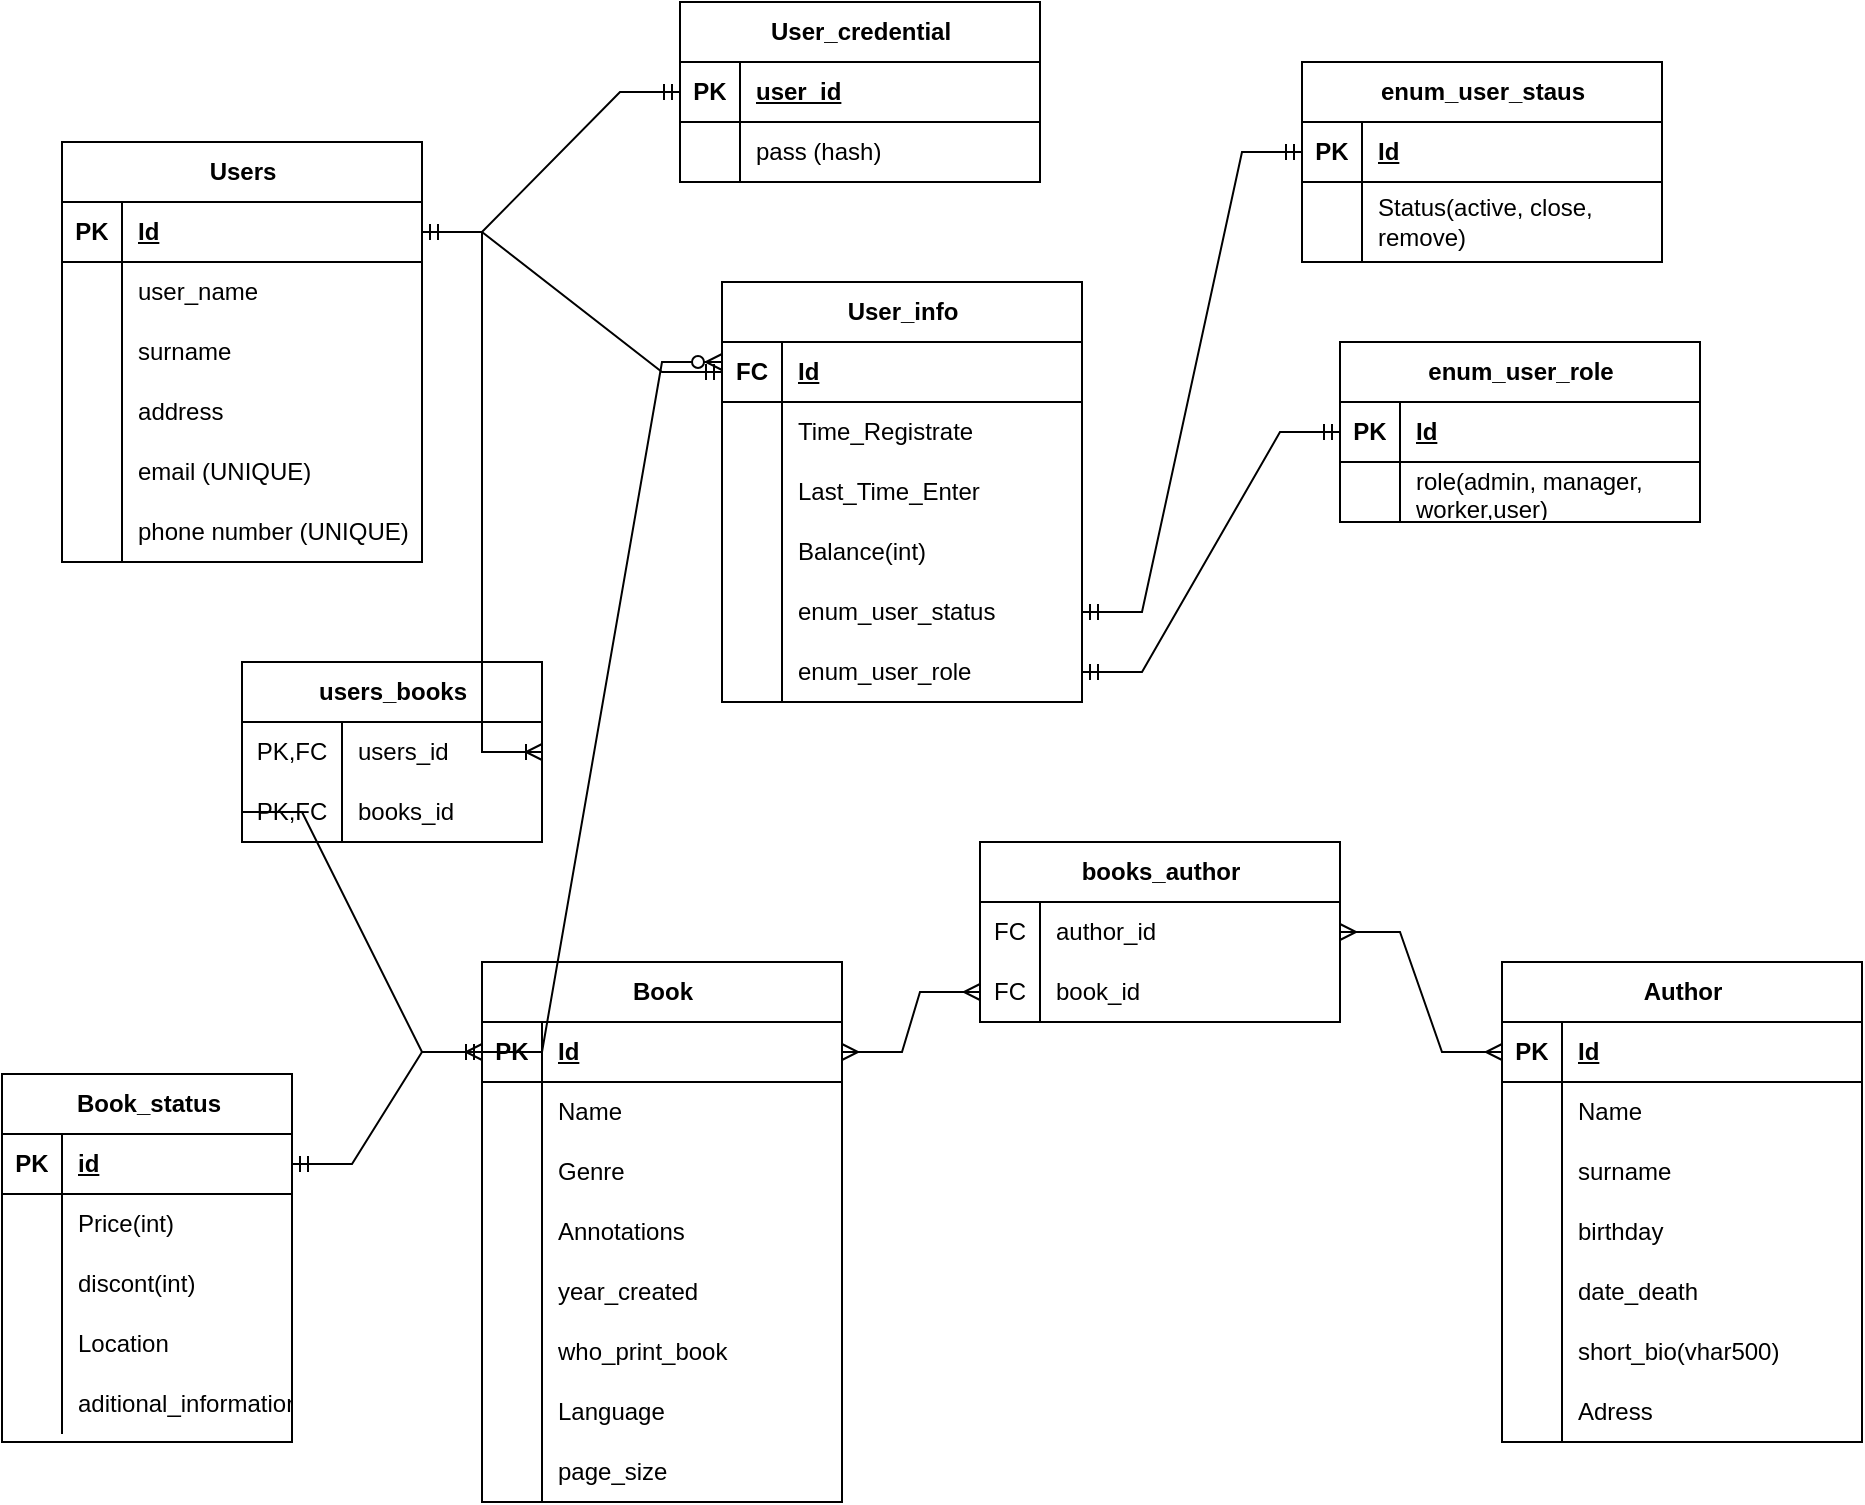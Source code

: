 <mxfile version="25.0.3">
  <diagram name="Library" id="w-gZn07KYCmxUJhoF79A">
    <mxGraphModel dx="1434" dy="784" grid="1" gridSize="10" guides="1" tooltips="1" connect="1" arrows="1" fold="1" page="1" pageScale="1" pageWidth="1169" pageHeight="1654" math="0" shadow="0">
      <root>
        <mxCell id="0" />
        <mxCell id="1" parent="0" />
        <mxCell id="aTLZkkGVT9B9-KHuNFYR-1" value="Users" style="shape=table;startSize=30;container=1;collapsible=1;childLayout=tableLayout;fixedRows=1;rowLines=0;fontStyle=1;align=center;resizeLast=1;html=1;" parent="1" vertex="1">
          <mxGeometry x="140" y="230" width="180" height="210" as="geometry" />
        </mxCell>
        <mxCell id="aTLZkkGVT9B9-KHuNFYR-2" value="" style="shape=tableRow;horizontal=0;startSize=0;swimlaneHead=0;swimlaneBody=0;fillColor=none;collapsible=0;dropTarget=0;points=[[0,0.5],[1,0.5]];portConstraint=eastwest;top=0;left=0;right=0;bottom=1;" parent="aTLZkkGVT9B9-KHuNFYR-1" vertex="1">
          <mxGeometry y="30" width="180" height="30" as="geometry" />
        </mxCell>
        <mxCell id="aTLZkkGVT9B9-KHuNFYR-3" value="PK" style="shape=partialRectangle;connectable=0;fillColor=none;top=0;left=0;bottom=0;right=0;fontStyle=1;overflow=hidden;whiteSpace=wrap;html=1;" parent="aTLZkkGVT9B9-KHuNFYR-2" vertex="1">
          <mxGeometry width="30" height="30" as="geometry">
            <mxRectangle width="30" height="30" as="alternateBounds" />
          </mxGeometry>
        </mxCell>
        <mxCell id="aTLZkkGVT9B9-KHuNFYR-4" value="Id" style="shape=partialRectangle;connectable=0;fillColor=none;top=0;left=0;bottom=0;right=0;align=left;spacingLeft=6;fontStyle=5;overflow=hidden;whiteSpace=wrap;html=1;" parent="aTLZkkGVT9B9-KHuNFYR-2" vertex="1">
          <mxGeometry x="30" width="150" height="30" as="geometry">
            <mxRectangle width="150" height="30" as="alternateBounds" />
          </mxGeometry>
        </mxCell>
        <mxCell id="aTLZkkGVT9B9-KHuNFYR-5" value="" style="shape=tableRow;horizontal=0;startSize=0;swimlaneHead=0;swimlaneBody=0;fillColor=none;collapsible=0;dropTarget=0;points=[[0,0.5],[1,0.5]];portConstraint=eastwest;top=0;left=0;right=0;bottom=0;" parent="aTLZkkGVT9B9-KHuNFYR-1" vertex="1">
          <mxGeometry y="60" width="180" height="30" as="geometry" />
        </mxCell>
        <mxCell id="aTLZkkGVT9B9-KHuNFYR-6" value="" style="shape=partialRectangle;connectable=0;fillColor=none;top=0;left=0;bottom=0;right=0;editable=1;overflow=hidden;whiteSpace=wrap;html=1;" parent="aTLZkkGVT9B9-KHuNFYR-5" vertex="1">
          <mxGeometry width="30" height="30" as="geometry">
            <mxRectangle width="30" height="30" as="alternateBounds" />
          </mxGeometry>
        </mxCell>
        <mxCell id="aTLZkkGVT9B9-KHuNFYR-7" value="user_name" style="shape=partialRectangle;connectable=0;fillColor=none;top=0;left=0;bottom=0;right=0;align=left;spacingLeft=6;overflow=hidden;whiteSpace=wrap;html=1;" parent="aTLZkkGVT9B9-KHuNFYR-5" vertex="1">
          <mxGeometry x="30" width="150" height="30" as="geometry">
            <mxRectangle width="150" height="30" as="alternateBounds" />
          </mxGeometry>
        </mxCell>
        <mxCell id="aTLZkkGVT9B9-KHuNFYR-8" value="" style="shape=tableRow;horizontal=0;startSize=0;swimlaneHead=0;swimlaneBody=0;fillColor=none;collapsible=0;dropTarget=0;points=[[0,0.5],[1,0.5]];portConstraint=eastwest;top=0;left=0;right=0;bottom=0;" parent="aTLZkkGVT9B9-KHuNFYR-1" vertex="1">
          <mxGeometry y="90" width="180" height="30" as="geometry" />
        </mxCell>
        <mxCell id="aTLZkkGVT9B9-KHuNFYR-9" value="" style="shape=partialRectangle;connectable=0;fillColor=none;top=0;left=0;bottom=0;right=0;editable=1;overflow=hidden;whiteSpace=wrap;html=1;" parent="aTLZkkGVT9B9-KHuNFYR-8" vertex="1">
          <mxGeometry width="30" height="30" as="geometry">
            <mxRectangle width="30" height="30" as="alternateBounds" />
          </mxGeometry>
        </mxCell>
        <mxCell id="aTLZkkGVT9B9-KHuNFYR-10" value="surname" style="shape=partialRectangle;connectable=0;fillColor=none;top=0;left=0;bottom=0;right=0;align=left;spacingLeft=6;overflow=hidden;whiteSpace=wrap;html=1;" parent="aTLZkkGVT9B9-KHuNFYR-8" vertex="1">
          <mxGeometry x="30" width="150" height="30" as="geometry">
            <mxRectangle width="150" height="30" as="alternateBounds" />
          </mxGeometry>
        </mxCell>
        <mxCell id="T-pD8wLGOD9Z2Xq2l5tu-151" style="shape=tableRow;horizontal=0;startSize=0;swimlaneHead=0;swimlaneBody=0;fillColor=none;collapsible=0;dropTarget=0;points=[[0,0.5],[1,0.5]];portConstraint=eastwest;top=0;left=0;right=0;bottom=0;" parent="aTLZkkGVT9B9-KHuNFYR-1" vertex="1">
          <mxGeometry y="120" width="180" height="30" as="geometry" />
        </mxCell>
        <mxCell id="T-pD8wLGOD9Z2Xq2l5tu-152" style="shape=partialRectangle;connectable=0;fillColor=none;top=0;left=0;bottom=0;right=0;editable=1;overflow=hidden;whiteSpace=wrap;html=1;" parent="T-pD8wLGOD9Z2Xq2l5tu-151" vertex="1">
          <mxGeometry width="30" height="30" as="geometry">
            <mxRectangle width="30" height="30" as="alternateBounds" />
          </mxGeometry>
        </mxCell>
        <mxCell id="T-pD8wLGOD9Z2Xq2l5tu-153" value="a&lt;span style=&quot;background-color: initial;&quot;&gt;ddress&lt;/span&gt;" style="shape=partialRectangle;connectable=0;fillColor=none;top=0;left=0;bottom=0;right=0;align=left;spacingLeft=6;overflow=hidden;whiteSpace=wrap;html=1;" parent="T-pD8wLGOD9Z2Xq2l5tu-151" vertex="1">
          <mxGeometry x="30" width="150" height="30" as="geometry">
            <mxRectangle width="150" height="30" as="alternateBounds" />
          </mxGeometry>
        </mxCell>
        <mxCell id="T-pD8wLGOD9Z2Xq2l5tu-154" style="shape=tableRow;horizontal=0;startSize=0;swimlaneHead=0;swimlaneBody=0;fillColor=none;collapsible=0;dropTarget=0;points=[[0,0.5],[1,0.5]];portConstraint=eastwest;top=0;left=0;right=0;bottom=0;" parent="aTLZkkGVT9B9-KHuNFYR-1" vertex="1">
          <mxGeometry y="150" width="180" height="30" as="geometry" />
        </mxCell>
        <mxCell id="T-pD8wLGOD9Z2Xq2l5tu-155" style="shape=partialRectangle;connectable=0;fillColor=none;top=0;left=0;bottom=0;right=0;editable=1;overflow=hidden;whiteSpace=wrap;html=1;" parent="T-pD8wLGOD9Z2Xq2l5tu-154" vertex="1">
          <mxGeometry width="30" height="30" as="geometry">
            <mxRectangle width="30" height="30" as="alternateBounds" />
          </mxGeometry>
        </mxCell>
        <mxCell id="T-pD8wLGOD9Z2Xq2l5tu-156" value="email (UNIQUE)" style="shape=partialRectangle;connectable=0;fillColor=none;top=0;left=0;bottom=0;right=0;align=left;spacingLeft=6;overflow=hidden;whiteSpace=wrap;html=1;" parent="T-pD8wLGOD9Z2Xq2l5tu-154" vertex="1">
          <mxGeometry x="30" width="150" height="30" as="geometry">
            <mxRectangle width="150" height="30" as="alternateBounds" />
          </mxGeometry>
        </mxCell>
        <mxCell id="T-pD8wLGOD9Z2Xq2l5tu-157" style="shape=tableRow;horizontal=0;startSize=0;swimlaneHead=0;swimlaneBody=0;fillColor=none;collapsible=0;dropTarget=0;points=[[0,0.5],[1,0.5]];portConstraint=eastwest;top=0;left=0;right=0;bottom=0;" parent="aTLZkkGVT9B9-KHuNFYR-1" vertex="1">
          <mxGeometry y="180" width="180" height="30" as="geometry" />
        </mxCell>
        <mxCell id="T-pD8wLGOD9Z2Xq2l5tu-158" style="shape=partialRectangle;connectable=0;fillColor=none;top=0;left=0;bottom=0;right=0;editable=1;overflow=hidden;whiteSpace=wrap;html=1;" parent="T-pD8wLGOD9Z2Xq2l5tu-157" vertex="1">
          <mxGeometry width="30" height="30" as="geometry">
            <mxRectangle width="30" height="30" as="alternateBounds" />
          </mxGeometry>
        </mxCell>
        <mxCell id="T-pD8wLGOD9Z2Xq2l5tu-159" value="phone number (UNIQUE)" style="shape=partialRectangle;connectable=0;fillColor=none;top=0;left=0;bottom=0;right=0;align=left;spacingLeft=6;overflow=hidden;whiteSpace=wrap;html=1;" parent="T-pD8wLGOD9Z2Xq2l5tu-157" vertex="1">
          <mxGeometry x="30" width="150" height="30" as="geometry">
            <mxRectangle width="150" height="30" as="alternateBounds" />
          </mxGeometry>
        </mxCell>
        <mxCell id="T-pD8wLGOD9Z2Xq2l5tu-8" value="enum_user_role" style="shape=table;startSize=30;container=1;collapsible=1;childLayout=tableLayout;fixedRows=1;rowLines=0;fontStyle=1;align=center;resizeLast=1;html=1;" parent="1" vertex="1">
          <mxGeometry x="779" y="330" width="180" height="90" as="geometry" />
        </mxCell>
        <mxCell id="T-pD8wLGOD9Z2Xq2l5tu-9" value="" style="shape=tableRow;horizontal=0;startSize=0;swimlaneHead=0;swimlaneBody=0;fillColor=none;collapsible=0;dropTarget=0;points=[[0,0.5],[1,0.5]];portConstraint=eastwest;top=0;left=0;right=0;bottom=1;" parent="T-pD8wLGOD9Z2Xq2l5tu-8" vertex="1">
          <mxGeometry y="30" width="180" height="30" as="geometry" />
        </mxCell>
        <mxCell id="T-pD8wLGOD9Z2Xq2l5tu-10" value="PK" style="shape=partialRectangle;connectable=0;fillColor=none;top=0;left=0;bottom=0;right=0;fontStyle=1;overflow=hidden;whiteSpace=wrap;html=1;" parent="T-pD8wLGOD9Z2Xq2l5tu-9" vertex="1">
          <mxGeometry width="30" height="30" as="geometry">
            <mxRectangle width="30" height="30" as="alternateBounds" />
          </mxGeometry>
        </mxCell>
        <mxCell id="T-pD8wLGOD9Z2Xq2l5tu-11" value="Id" style="shape=partialRectangle;connectable=0;fillColor=none;top=0;left=0;bottom=0;right=0;align=left;spacingLeft=6;fontStyle=5;overflow=hidden;whiteSpace=wrap;html=1;" parent="T-pD8wLGOD9Z2Xq2l5tu-9" vertex="1">
          <mxGeometry x="30" width="150" height="30" as="geometry">
            <mxRectangle width="150" height="30" as="alternateBounds" />
          </mxGeometry>
        </mxCell>
        <mxCell id="T-pD8wLGOD9Z2Xq2l5tu-12" value="" style="shape=tableRow;horizontal=0;startSize=0;swimlaneHead=0;swimlaneBody=0;fillColor=none;collapsible=0;dropTarget=0;points=[[0,0.5],[1,0.5]];portConstraint=eastwest;top=0;left=0;right=0;bottom=0;" parent="T-pD8wLGOD9Z2Xq2l5tu-8" vertex="1">
          <mxGeometry y="60" width="180" height="30" as="geometry" />
        </mxCell>
        <mxCell id="T-pD8wLGOD9Z2Xq2l5tu-13" value="" style="shape=partialRectangle;connectable=0;fillColor=none;top=0;left=0;bottom=0;right=0;editable=1;overflow=hidden;whiteSpace=wrap;html=1;" parent="T-pD8wLGOD9Z2Xq2l5tu-12" vertex="1">
          <mxGeometry width="30" height="30" as="geometry">
            <mxRectangle width="30" height="30" as="alternateBounds" />
          </mxGeometry>
        </mxCell>
        <mxCell id="T-pD8wLGOD9Z2Xq2l5tu-14" value="role(admin, manager, worker,user)" style="shape=partialRectangle;connectable=0;fillColor=none;top=0;left=0;bottom=0;right=0;align=left;spacingLeft=6;overflow=hidden;whiteSpace=wrap;html=1;" parent="T-pD8wLGOD9Z2Xq2l5tu-12" vertex="1">
          <mxGeometry x="30" width="150" height="30" as="geometry">
            <mxRectangle width="150" height="30" as="alternateBounds" />
          </mxGeometry>
        </mxCell>
        <mxCell id="T-pD8wLGOD9Z2Xq2l5tu-77" value="" style="shape=tableRow;horizontal=0;startSize=0;swimlaneHead=0;swimlaneBody=0;fillColor=none;collapsible=0;dropTarget=0;points=[[0,0.5],[1,0.5]];portConstraint=eastwest;top=0;left=0;right=0;bottom=0;" parent="1" vertex="1">
          <mxGeometry x="242" y="443" width="180" height="30" as="geometry" />
        </mxCell>
        <mxCell id="T-pD8wLGOD9Z2Xq2l5tu-78" value="" style="shape=partialRectangle;connectable=0;fillColor=none;top=0;left=0;bottom=0;right=0;editable=1;overflow=hidden;whiteSpace=wrap;html=1;" parent="T-pD8wLGOD9Z2Xq2l5tu-77" vertex="1">
          <mxGeometry width="30" height="30" as="geometry">
            <mxRectangle width="30" height="30" as="alternateBounds" />
          </mxGeometry>
        </mxCell>
        <mxCell id="T-pD8wLGOD9Z2Xq2l5tu-120" value="" style="shape=tableRow;horizontal=0;startSize=0;swimlaneHead=0;swimlaneBody=0;fillColor=none;collapsible=0;dropTarget=0;points=[[0,0.5],[1,0.5]];portConstraint=eastwest;top=0;left=0;right=0;bottom=0;" parent="1" vertex="1">
          <mxGeometry x="260" y="670" width="179" height="30" as="geometry" />
        </mxCell>
        <mxCell id="T-pD8wLGOD9Z2Xq2l5tu-121" value="" style="shape=partialRectangle;connectable=0;fillColor=none;top=0;left=0;bottom=0;right=0;editable=1;overflow=hidden;whiteSpace=wrap;html=1;" parent="T-pD8wLGOD9Z2Xq2l5tu-120" vertex="1">
          <mxGeometry width="30" height="30" as="geometry">
            <mxRectangle width="30" height="30" as="alternateBounds" />
          </mxGeometry>
        </mxCell>
        <mxCell id="T-pD8wLGOD9Z2Xq2l5tu-163" value="User_credential" style="shape=table;startSize=30;container=1;collapsible=1;childLayout=tableLayout;fixedRows=1;rowLines=0;fontStyle=1;align=center;resizeLast=1;html=1;" parent="1" vertex="1">
          <mxGeometry x="449" y="160" width="180" height="90" as="geometry" />
        </mxCell>
        <mxCell id="T-pD8wLGOD9Z2Xq2l5tu-164" value="" style="shape=tableRow;horizontal=0;startSize=0;swimlaneHead=0;swimlaneBody=0;fillColor=none;collapsible=0;dropTarget=0;points=[[0,0.5],[1,0.5]];portConstraint=eastwest;top=0;left=0;right=0;bottom=1;" parent="T-pD8wLGOD9Z2Xq2l5tu-163" vertex="1">
          <mxGeometry y="30" width="180" height="30" as="geometry" />
        </mxCell>
        <mxCell id="T-pD8wLGOD9Z2Xq2l5tu-165" value="PK" style="shape=partialRectangle;connectable=0;fillColor=none;top=0;left=0;bottom=0;right=0;fontStyle=1;overflow=hidden;whiteSpace=wrap;html=1;" parent="T-pD8wLGOD9Z2Xq2l5tu-164" vertex="1">
          <mxGeometry width="30" height="30" as="geometry">
            <mxRectangle width="30" height="30" as="alternateBounds" />
          </mxGeometry>
        </mxCell>
        <mxCell id="T-pD8wLGOD9Z2Xq2l5tu-166" value="user_id" style="shape=partialRectangle;connectable=0;fillColor=none;top=0;left=0;bottom=0;right=0;align=left;spacingLeft=6;fontStyle=5;overflow=hidden;whiteSpace=wrap;html=1;" parent="T-pD8wLGOD9Z2Xq2l5tu-164" vertex="1">
          <mxGeometry x="30" width="150" height="30" as="geometry">
            <mxRectangle width="150" height="30" as="alternateBounds" />
          </mxGeometry>
        </mxCell>
        <mxCell id="T-pD8wLGOD9Z2Xq2l5tu-167" value="" style="shape=tableRow;horizontal=0;startSize=0;swimlaneHead=0;swimlaneBody=0;fillColor=none;collapsible=0;dropTarget=0;points=[[0,0.5],[1,0.5]];portConstraint=eastwest;top=0;left=0;right=0;bottom=0;" parent="T-pD8wLGOD9Z2Xq2l5tu-163" vertex="1">
          <mxGeometry y="60" width="180" height="30" as="geometry" />
        </mxCell>
        <mxCell id="T-pD8wLGOD9Z2Xq2l5tu-168" value="" style="shape=partialRectangle;connectable=0;fillColor=none;top=0;left=0;bottom=0;right=0;editable=1;overflow=hidden;whiteSpace=wrap;html=1;" parent="T-pD8wLGOD9Z2Xq2l5tu-167" vertex="1">
          <mxGeometry width="30" height="30" as="geometry">
            <mxRectangle width="30" height="30" as="alternateBounds" />
          </mxGeometry>
        </mxCell>
        <mxCell id="T-pD8wLGOD9Z2Xq2l5tu-169" value="pass (hash)" style="shape=partialRectangle;connectable=0;fillColor=none;top=0;left=0;bottom=0;right=0;align=left;spacingLeft=6;overflow=hidden;whiteSpace=wrap;html=1;" parent="T-pD8wLGOD9Z2Xq2l5tu-167" vertex="1">
          <mxGeometry x="30" width="150" height="30" as="geometry">
            <mxRectangle width="150" height="30" as="alternateBounds" />
          </mxGeometry>
        </mxCell>
        <mxCell id="T-pD8wLGOD9Z2Xq2l5tu-176" value="" style="edgeStyle=entityRelationEdgeStyle;fontSize=12;html=1;endArrow=ERmandOne;startArrow=ERmandOne;rounded=0;entryX=0;entryY=0.5;entryDx=0;entryDy=0;exitX=1;exitY=0.5;exitDx=0;exitDy=0;" parent="1" source="aTLZkkGVT9B9-KHuNFYR-2" target="T-pD8wLGOD9Z2Xq2l5tu-164" edge="1">
          <mxGeometry width="100" height="100" relative="1" as="geometry">
            <mxPoint x="549" y="365" as="sourcePoint" />
            <mxPoint x="659" y="285" as="targetPoint" />
          </mxGeometry>
        </mxCell>
        <mxCell id="T-pD8wLGOD9Z2Xq2l5tu-177" value="User_info" style="shape=table;startSize=30;container=1;collapsible=1;childLayout=tableLayout;fixedRows=1;rowLines=0;fontStyle=1;align=center;resizeLast=1;html=1;" parent="1" vertex="1">
          <mxGeometry x="470" y="300" width="180" height="210" as="geometry" />
        </mxCell>
        <mxCell id="T-pD8wLGOD9Z2Xq2l5tu-178" value="" style="shape=tableRow;horizontal=0;startSize=0;swimlaneHead=0;swimlaneBody=0;fillColor=none;collapsible=0;dropTarget=0;points=[[0,0.5],[1,0.5]];portConstraint=eastwest;top=0;left=0;right=0;bottom=1;" parent="T-pD8wLGOD9Z2Xq2l5tu-177" vertex="1">
          <mxGeometry y="30" width="180" height="30" as="geometry" />
        </mxCell>
        <mxCell id="T-pD8wLGOD9Z2Xq2l5tu-179" value="FC" style="shape=partialRectangle;connectable=0;fillColor=none;top=0;left=0;bottom=0;right=0;fontStyle=1;overflow=hidden;whiteSpace=wrap;html=1;" parent="T-pD8wLGOD9Z2Xq2l5tu-178" vertex="1">
          <mxGeometry width="30" height="30" as="geometry">
            <mxRectangle width="30" height="30" as="alternateBounds" />
          </mxGeometry>
        </mxCell>
        <mxCell id="T-pD8wLGOD9Z2Xq2l5tu-180" value="Id" style="shape=partialRectangle;connectable=0;fillColor=none;top=0;left=0;bottom=0;right=0;align=left;spacingLeft=6;fontStyle=5;overflow=hidden;whiteSpace=wrap;html=1;" parent="T-pD8wLGOD9Z2Xq2l5tu-178" vertex="1">
          <mxGeometry x="30" width="150" height="30" as="geometry">
            <mxRectangle width="150" height="30" as="alternateBounds" />
          </mxGeometry>
        </mxCell>
        <mxCell id="T-pD8wLGOD9Z2Xq2l5tu-181" value="" style="shape=tableRow;horizontal=0;startSize=0;swimlaneHead=0;swimlaneBody=0;fillColor=none;collapsible=0;dropTarget=0;points=[[0,0.5],[1,0.5]];portConstraint=eastwest;top=0;left=0;right=0;bottom=0;" parent="T-pD8wLGOD9Z2Xq2l5tu-177" vertex="1">
          <mxGeometry y="60" width="180" height="30" as="geometry" />
        </mxCell>
        <mxCell id="T-pD8wLGOD9Z2Xq2l5tu-182" value="" style="shape=partialRectangle;connectable=0;fillColor=none;top=0;left=0;bottom=0;right=0;editable=1;overflow=hidden;whiteSpace=wrap;html=1;" parent="T-pD8wLGOD9Z2Xq2l5tu-181" vertex="1">
          <mxGeometry width="30" height="30" as="geometry">
            <mxRectangle width="30" height="30" as="alternateBounds" />
          </mxGeometry>
        </mxCell>
        <mxCell id="T-pD8wLGOD9Z2Xq2l5tu-183" value="Time_Registrate" style="shape=partialRectangle;connectable=0;fillColor=none;top=0;left=0;bottom=0;right=0;align=left;spacingLeft=6;overflow=hidden;whiteSpace=wrap;html=1;" parent="T-pD8wLGOD9Z2Xq2l5tu-181" vertex="1">
          <mxGeometry x="30" width="150" height="30" as="geometry">
            <mxRectangle width="150" height="30" as="alternateBounds" />
          </mxGeometry>
        </mxCell>
        <mxCell id="T-pD8wLGOD9Z2Xq2l5tu-184" value="" style="shape=tableRow;horizontal=0;startSize=0;swimlaneHead=0;swimlaneBody=0;fillColor=none;collapsible=0;dropTarget=0;points=[[0,0.5],[1,0.5]];portConstraint=eastwest;top=0;left=0;right=0;bottom=0;" parent="T-pD8wLGOD9Z2Xq2l5tu-177" vertex="1">
          <mxGeometry y="90" width="180" height="30" as="geometry" />
        </mxCell>
        <mxCell id="T-pD8wLGOD9Z2Xq2l5tu-185" value="" style="shape=partialRectangle;connectable=0;fillColor=none;top=0;left=0;bottom=0;right=0;editable=1;overflow=hidden;whiteSpace=wrap;html=1;" parent="T-pD8wLGOD9Z2Xq2l5tu-184" vertex="1">
          <mxGeometry width="30" height="30" as="geometry">
            <mxRectangle width="30" height="30" as="alternateBounds" />
          </mxGeometry>
        </mxCell>
        <mxCell id="T-pD8wLGOD9Z2Xq2l5tu-186" value="Last_Time_Enter" style="shape=partialRectangle;connectable=0;fillColor=none;top=0;left=0;bottom=0;right=0;align=left;spacingLeft=6;overflow=hidden;whiteSpace=wrap;html=1;" parent="T-pD8wLGOD9Z2Xq2l5tu-184" vertex="1">
          <mxGeometry x="30" width="150" height="30" as="geometry">
            <mxRectangle width="150" height="30" as="alternateBounds" />
          </mxGeometry>
        </mxCell>
        <mxCell id="T-pD8wLGOD9Z2Xq2l5tu-187" value="" style="shape=tableRow;horizontal=0;startSize=0;swimlaneHead=0;swimlaneBody=0;fillColor=none;collapsible=0;dropTarget=0;points=[[0,0.5],[1,0.5]];portConstraint=eastwest;top=0;left=0;right=0;bottom=0;" parent="T-pD8wLGOD9Z2Xq2l5tu-177" vertex="1">
          <mxGeometry y="120" width="180" height="30" as="geometry" />
        </mxCell>
        <mxCell id="T-pD8wLGOD9Z2Xq2l5tu-188" value="" style="shape=partialRectangle;connectable=0;fillColor=none;top=0;left=0;bottom=0;right=0;editable=1;overflow=hidden;whiteSpace=wrap;html=1;" parent="T-pD8wLGOD9Z2Xq2l5tu-187" vertex="1">
          <mxGeometry width="30" height="30" as="geometry">
            <mxRectangle width="30" height="30" as="alternateBounds" />
          </mxGeometry>
        </mxCell>
        <mxCell id="T-pD8wLGOD9Z2Xq2l5tu-189" value="Balance(int)" style="shape=partialRectangle;connectable=0;fillColor=none;top=0;left=0;bottom=0;right=0;align=left;spacingLeft=6;overflow=hidden;whiteSpace=wrap;html=1;" parent="T-pD8wLGOD9Z2Xq2l5tu-187" vertex="1">
          <mxGeometry x="30" width="150" height="30" as="geometry">
            <mxRectangle width="150" height="30" as="alternateBounds" />
          </mxGeometry>
        </mxCell>
        <mxCell id="T-pD8wLGOD9Z2Xq2l5tu-197" style="shape=tableRow;horizontal=0;startSize=0;swimlaneHead=0;swimlaneBody=0;fillColor=none;collapsible=0;dropTarget=0;points=[[0,0.5],[1,0.5]];portConstraint=eastwest;top=0;left=0;right=0;bottom=0;" parent="T-pD8wLGOD9Z2Xq2l5tu-177" vertex="1">
          <mxGeometry y="150" width="180" height="30" as="geometry" />
        </mxCell>
        <mxCell id="T-pD8wLGOD9Z2Xq2l5tu-198" style="shape=partialRectangle;connectable=0;fillColor=none;top=0;left=0;bottom=0;right=0;editable=1;overflow=hidden;whiteSpace=wrap;html=1;" parent="T-pD8wLGOD9Z2Xq2l5tu-197" vertex="1">
          <mxGeometry width="30" height="30" as="geometry">
            <mxRectangle width="30" height="30" as="alternateBounds" />
          </mxGeometry>
        </mxCell>
        <mxCell id="T-pD8wLGOD9Z2Xq2l5tu-199" value="enum_user_status" style="shape=partialRectangle;connectable=0;fillColor=none;top=0;left=0;bottom=0;right=0;align=left;spacingLeft=6;overflow=hidden;whiteSpace=wrap;html=1;" parent="T-pD8wLGOD9Z2Xq2l5tu-197" vertex="1">
          <mxGeometry x="30" width="150" height="30" as="geometry">
            <mxRectangle width="150" height="30" as="alternateBounds" />
          </mxGeometry>
        </mxCell>
        <mxCell id="T-pD8wLGOD9Z2Xq2l5tu-190" style="shape=tableRow;horizontal=0;startSize=0;swimlaneHead=0;swimlaneBody=0;fillColor=none;collapsible=0;dropTarget=0;points=[[0,0.5],[1,0.5]];portConstraint=eastwest;top=0;left=0;right=0;bottom=0;" parent="T-pD8wLGOD9Z2Xq2l5tu-177" vertex="1">
          <mxGeometry y="180" width="180" height="30" as="geometry" />
        </mxCell>
        <mxCell id="T-pD8wLGOD9Z2Xq2l5tu-191" value="" style="shape=partialRectangle;connectable=0;fillColor=none;top=0;left=0;bottom=0;right=0;editable=1;overflow=hidden;whiteSpace=wrap;html=1;" parent="T-pD8wLGOD9Z2Xq2l5tu-190" vertex="1">
          <mxGeometry width="30" height="30" as="geometry">
            <mxRectangle width="30" height="30" as="alternateBounds" />
          </mxGeometry>
        </mxCell>
        <mxCell id="T-pD8wLGOD9Z2Xq2l5tu-192" value="enum_user_role" style="shape=partialRectangle;connectable=0;fillColor=none;top=0;left=0;bottom=0;right=0;align=left;spacingLeft=6;overflow=hidden;whiteSpace=wrap;html=1;" parent="T-pD8wLGOD9Z2Xq2l5tu-190" vertex="1">
          <mxGeometry x="30" width="150" height="30" as="geometry">
            <mxRectangle width="150" height="30" as="alternateBounds" />
          </mxGeometry>
        </mxCell>
        <mxCell id="T-pD8wLGOD9Z2Xq2l5tu-220" value="" style="edgeStyle=entityRelationEdgeStyle;fontSize=12;html=1;endArrow=ERmandOne;startArrow=ERmandOne;rounded=0;entryX=0;entryY=0.5;entryDx=0;entryDy=0;exitX=1;exitY=0.5;exitDx=0;exitDy=0;" parent="1" source="T-pD8wLGOD9Z2Xq2l5tu-197" target="T-pD8wLGOD9Z2Xq2l5tu-222" edge="1">
          <mxGeometry width="100" height="100" relative="1" as="geometry">
            <mxPoint x="790" y="650" as="sourcePoint" />
            <mxPoint x="780" y="479" as="targetPoint" />
            <Array as="points">
              <mxPoint x="780" y="609" />
            </Array>
          </mxGeometry>
        </mxCell>
        <mxCell id="T-pD8wLGOD9Z2Xq2l5tu-221" value="enum_user_staus" style="shape=table;startSize=30;container=1;collapsible=1;childLayout=tableLayout;fixedRows=1;rowLines=0;fontStyle=1;align=center;resizeLast=1;html=1;" parent="1" vertex="1">
          <mxGeometry x="760" y="190" width="180" height="100" as="geometry" />
        </mxCell>
        <mxCell id="T-pD8wLGOD9Z2Xq2l5tu-222" value="" style="shape=tableRow;horizontal=0;startSize=0;swimlaneHead=0;swimlaneBody=0;fillColor=none;collapsible=0;dropTarget=0;points=[[0,0.5],[1,0.5]];portConstraint=eastwest;top=0;left=0;right=0;bottom=1;" parent="T-pD8wLGOD9Z2Xq2l5tu-221" vertex="1">
          <mxGeometry y="30" width="180" height="30" as="geometry" />
        </mxCell>
        <mxCell id="T-pD8wLGOD9Z2Xq2l5tu-223" value="PK" style="shape=partialRectangle;connectable=0;fillColor=none;top=0;left=0;bottom=0;right=0;fontStyle=1;overflow=hidden;whiteSpace=wrap;html=1;" parent="T-pD8wLGOD9Z2Xq2l5tu-222" vertex="1">
          <mxGeometry width="30" height="30" as="geometry">
            <mxRectangle width="30" height="30" as="alternateBounds" />
          </mxGeometry>
        </mxCell>
        <mxCell id="T-pD8wLGOD9Z2Xq2l5tu-224" value="Id" style="shape=partialRectangle;connectable=0;fillColor=none;top=0;left=0;bottom=0;right=0;align=left;spacingLeft=6;fontStyle=5;overflow=hidden;whiteSpace=wrap;html=1;" parent="T-pD8wLGOD9Z2Xq2l5tu-222" vertex="1">
          <mxGeometry x="30" width="150" height="30" as="geometry">
            <mxRectangle width="150" height="30" as="alternateBounds" />
          </mxGeometry>
        </mxCell>
        <mxCell id="T-pD8wLGOD9Z2Xq2l5tu-225" value="" style="shape=tableRow;horizontal=0;startSize=0;swimlaneHead=0;swimlaneBody=0;fillColor=none;collapsible=0;dropTarget=0;points=[[0,0.5],[1,0.5]];portConstraint=eastwest;top=0;left=0;right=0;bottom=0;" parent="T-pD8wLGOD9Z2Xq2l5tu-221" vertex="1">
          <mxGeometry y="60" width="180" height="40" as="geometry" />
        </mxCell>
        <mxCell id="T-pD8wLGOD9Z2Xq2l5tu-226" value="" style="shape=partialRectangle;connectable=0;fillColor=none;top=0;left=0;bottom=0;right=0;editable=1;overflow=hidden;whiteSpace=wrap;html=1;" parent="T-pD8wLGOD9Z2Xq2l5tu-225" vertex="1">
          <mxGeometry width="30" height="40" as="geometry">
            <mxRectangle width="30" height="40" as="alternateBounds" />
          </mxGeometry>
        </mxCell>
        <mxCell id="T-pD8wLGOD9Z2Xq2l5tu-227" value="Status(active, close, remove)" style="shape=partialRectangle;connectable=0;fillColor=none;top=0;left=0;bottom=0;right=0;align=left;spacingLeft=6;overflow=hidden;whiteSpace=wrap;html=1;" parent="T-pD8wLGOD9Z2Xq2l5tu-225" vertex="1">
          <mxGeometry x="30" width="150" height="40" as="geometry">
            <mxRectangle width="150" height="40" as="alternateBounds" />
          </mxGeometry>
        </mxCell>
        <mxCell id="T-pD8wLGOD9Z2Xq2l5tu-234" value="Author" style="shape=table;startSize=30;container=1;collapsible=1;childLayout=tableLayout;fixedRows=1;rowLines=0;fontStyle=1;align=center;resizeLast=1;html=1;" parent="1" vertex="1">
          <mxGeometry x="860" y="640" width="180" height="240" as="geometry" />
        </mxCell>
        <mxCell id="T-pD8wLGOD9Z2Xq2l5tu-235" value="" style="shape=tableRow;horizontal=0;startSize=0;swimlaneHead=0;swimlaneBody=0;fillColor=none;collapsible=0;dropTarget=0;points=[[0,0.5],[1,0.5]];portConstraint=eastwest;top=0;left=0;right=0;bottom=1;" parent="T-pD8wLGOD9Z2Xq2l5tu-234" vertex="1">
          <mxGeometry y="30" width="180" height="30" as="geometry" />
        </mxCell>
        <mxCell id="T-pD8wLGOD9Z2Xq2l5tu-236" value="PK" style="shape=partialRectangle;connectable=0;fillColor=none;top=0;left=0;bottom=0;right=0;fontStyle=1;overflow=hidden;whiteSpace=wrap;html=1;" parent="T-pD8wLGOD9Z2Xq2l5tu-235" vertex="1">
          <mxGeometry width="30" height="30" as="geometry">
            <mxRectangle width="30" height="30" as="alternateBounds" />
          </mxGeometry>
        </mxCell>
        <mxCell id="T-pD8wLGOD9Z2Xq2l5tu-237" value="Id" style="shape=partialRectangle;connectable=0;fillColor=none;top=0;left=0;bottom=0;right=0;align=left;spacingLeft=6;fontStyle=5;overflow=hidden;whiteSpace=wrap;html=1;" parent="T-pD8wLGOD9Z2Xq2l5tu-235" vertex="1">
          <mxGeometry x="30" width="150" height="30" as="geometry">
            <mxRectangle width="150" height="30" as="alternateBounds" />
          </mxGeometry>
        </mxCell>
        <mxCell id="T-pD8wLGOD9Z2Xq2l5tu-238" value="" style="shape=tableRow;horizontal=0;startSize=0;swimlaneHead=0;swimlaneBody=0;fillColor=none;collapsible=0;dropTarget=0;points=[[0,0.5],[1,0.5]];portConstraint=eastwest;top=0;left=0;right=0;bottom=0;" parent="T-pD8wLGOD9Z2Xq2l5tu-234" vertex="1">
          <mxGeometry y="60" width="180" height="30" as="geometry" />
        </mxCell>
        <mxCell id="T-pD8wLGOD9Z2Xq2l5tu-239" value="" style="shape=partialRectangle;connectable=0;fillColor=none;top=0;left=0;bottom=0;right=0;editable=1;overflow=hidden;whiteSpace=wrap;html=1;" parent="T-pD8wLGOD9Z2Xq2l5tu-238" vertex="1">
          <mxGeometry width="30" height="30" as="geometry">
            <mxRectangle width="30" height="30" as="alternateBounds" />
          </mxGeometry>
        </mxCell>
        <mxCell id="T-pD8wLGOD9Z2Xq2l5tu-240" value="Name" style="shape=partialRectangle;connectable=0;fillColor=none;top=0;left=0;bottom=0;right=0;align=left;spacingLeft=6;overflow=hidden;whiteSpace=wrap;html=1;" parent="T-pD8wLGOD9Z2Xq2l5tu-238" vertex="1">
          <mxGeometry x="30" width="150" height="30" as="geometry">
            <mxRectangle width="150" height="30" as="alternateBounds" />
          </mxGeometry>
        </mxCell>
        <mxCell id="T-pD8wLGOD9Z2Xq2l5tu-241" value="" style="shape=tableRow;horizontal=0;startSize=0;swimlaneHead=0;swimlaneBody=0;fillColor=none;collapsible=0;dropTarget=0;points=[[0,0.5],[1,0.5]];portConstraint=eastwest;top=0;left=0;right=0;bottom=0;" parent="T-pD8wLGOD9Z2Xq2l5tu-234" vertex="1">
          <mxGeometry y="90" width="180" height="30" as="geometry" />
        </mxCell>
        <mxCell id="T-pD8wLGOD9Z2Xq2l5tu-242" value="" style="shape=partialRectangle;connectable=0;fillColor=none;top=0;left=0;bottom=0;right=0;editable=1;overflow=hidden;whiteSpace=wrap;html=1;" parent="T-pD8wLGOD9Z2Xq2l5tu-241" vertex="1">
          <mxGeometry width="30" height="30" as="geometry">
            <mxRectangle width="30" height="30" as="alternateBounds" />
          </mxGeometry>
        </mxCell>
        <mxCell id="T-pD8wLGOD9Z2Xq2l5tu-243" value="surname" style="shape=partialRectangle;connectable=0;fillColor=none;top=0;left=0;bottom=0;right=0;align=left;spacingLeft=6;overflow=hidden;whiteSpace=wrap;html=1;" parent="T-pD8wLGOD9Z2Xq2l5tu-241" vertex="1">
          <mxGeometry x="30" width="150" height="30" as="geometry">
            <mxRectangle width="150" height="30" as="alternateBounds" />
          </mxGeometry>
        </mxCell>
        <mxCell id="T-pD8wLGOD9Z2Xq2l5tu-244" value="" style="shape=tableRow;horizontal=0;startSize=0;swimlaneHead=0;swimlaneBody=0;fillColor=none;collapsible=0;dropTarget=0;points=[[0,0.5],[1,0.5]];portConstraint=eastwest;top=0;left=0;right=0;bottom=0;" parent="T-pD8wLGOD9Z2Xq2l5tu-234" vertex="1">
          <mxGeometry y="120" width="180" height="30" as="geometry" />
        </mxCell>
        <mxCell id="T-pD8wLGOD9Z2Xq2l5tu-245" value="" style="shape=partialRectangle;connectable=0;fillColor=none;top=0;left=0;bottom=0;right=0;editable=1;overflow=hidden;whiteSpace=wrap;html=1;" parent="T-pD8wLGOD9Z2Xq2l5tu-244" vertex="1">
          <mxGeometry width="30" height="30" as="geometry">
            <mxRectangle width="30" height="30" as="alternateBounds" />
          </mxGeometry>
        </mxCell>
        <mxCell id="T-pD8wLGOD9Z2Xq2l5tu-246" value="birthday" style="shape=partialRectangle;connectable=0;fillColor=none;top=0;left=0;bottom=0;right=0;align=left;spacingLeft=6;overflow=hidden;whiteSpace=wrap;html=1;" parent="T-pD8wLGOD9Z2Xq2l5tu-244" vertex="1">
          <mxGeometry x="30" width="150" height="30" as="geometry">
            <mxRectangle width="150" height="30" as="alternateBounds" />
          </mxGeometry>
        </mxCell>
        <mxCell id="T-pD8wLGOD9Z2Xq2l5tu-248" style="shape=tableRow;horizontal=0;startSize=0;swimlaneHead=0;swimlaneBody=0;fillColor=none;collapsible=0;dropTarget=0;points=[[0,0.5],[1,0.5]];portConstraint=eastwest;top=0;left=0;right=0;bottom=0;" parent="T-pD8wLGOD9Z2Xq2l5tu-234" vertex="1">
          <mxGeometry y="150" width="180" height="30" as="geometry" />
        </mxCell>
        <mxCell id="T-pD8wLGOD9Z2Xq2l5tu-249" style="shape=partialRectangle;connectable=0;fillColor=none;top=0;left=0;bottom=0;right=0;editable=1;overflow=hidden;whiteSpace=wrap;html=1;" parent="T-pD8wLGOD9Z2Xq2l5tu-248" vertex="1">
          <mxGeometry width="30" height="30" as="geometry">
            <mxRectangle width="30" height="30" as="alternateBounds" />
          </mxGeometry>
        </mxCell>
        <mxCell id="T-pD8wLGOD9Z2Xq2l5tu-250" value="date_death" style="shape=partialRectangle;connectable=0;fillColor=none;top=0;left=0;bottom=0;right=0;align=left;spacingLeft=6;overflow=hidden;whiteSpace=wrap;html=1;" parent="T-pD8wLGOD9Z2Xq2l5tu-248" vertex="1">
          <mxGeometry x="30" width="150" height="30" as="geometry">
            <mxRectangle width="150" height="30" as="alternateBounds" />
          </mxGeometry>
        </mxCell>
        <mxCell id="T-pD8wLGOD9Z2Xq2l5tu-251" style="shape=tableRow;horizontal=0;startSize=0;swimlaneHead=0;swimlaneBody=0;fillColor=none;collapsible=0;dropTarget=0;points=[[0,0.5],[1,0.5]];portConstraint=eastwest;top=0;left=0;right=0;bottom=0;" parent="T-pD8wLGOD9Z2Xq2l5tu-234" vertex="1">
          <mxGeometry y="180" width="180" height="30" as="geometry" />
        </mxCell>
        <mxCell id="T-pD8wLGOD9Z2Xq2l5tu-252" style="shape=partialRectangle;connectable=0;fillColor=none;top=0;left=0;bottom=0;right=0;editable=1;overflow=hidden;whiteSpace=wrap;html=1;" parent="T-pD8wLGOD9Z2Xq2l5tu-251" vertex="1">
          <mxGeometry width="30" height="30" as="geometry">
            <mxRectangle width="30" height="30" as="alternateBounds" />
          </mxGeometry>
        </mxCell>
        <mxCell id="T-pD8wLGOD9Z2Xq2l5tu-253" value="short_bio(vhar500)" style="shape=partialRectangle;connectable=0;fillColor=none;top=0;left=0;bottom=0;right=0;align=left;spacingLeft=6;overflow=hidden;whiteSpace=wrap;html=1;" parent="T-pD8wLGOD9Z2Xq2l5tu-251" vertex="1">
          <mxGeometry x="30" width="150" height="30" as="geometry">
            <mxRectangle width="150" height="30" as="alternateBounds" />
          </mxGeometry>
        </mxCell>
        <mxCell id="T-pD8wLGOD9Z2Xq2l5tu-254" style="shape=tableRow;horizontal=0;startSize=0;swimlaneHead=0;swimlaneBody=0;fillColor=none;collapsible=0;dropTarget=0;points=[[0,0.5],[1,0.5]];portConstraint=eastwest;top=0;left=0;right=0;bottom=0;" parent="T-pD8wLGOD9Z2Xq2l5tu-234" vertex="1">
          <mxGeometry y="210" width="180" height="30" as="geometry" />
        </mxCell>
        <mxCell id="T-pD8wLGOD9Z2Xq2l5tu-255" style="shape=partialRectangle;connectable=0;fillColor=none;top=0;left=0;bottom=0;right=0;editable=1;overflow=hidden;whiteSpace=wrap;html=1;" parent="T-pD8wLGOD9Z2Xq2l5tu-254" vertex="1">
          <mxGeometry width="30" height="30" as="geometry">
            <mxRectangle width="30" height="30" as="alternateBounds" />
          </mxGeometry>
        </mxCell>
        <mxCell id="T-pD8wLGOD9Z2Xq2l5tu-256" value="Adress" style="shape=partialRectangle;connectable=0;fillColor=none;top=0;left=0;bottom=0;right=0;align=left;spacingLeft=6;overflow=hidden;whiteSpace=wrap;html=1;" parent="T-pD8wLGOD9Z2Xq2l5tu-254" vertex="1">
          <mxGeometry x="30" width="150" height="30" as="geometry">
            <mxRectangle width="150" height="30" as="alternateBounds" />
          </mxGeometry>
        </mxCell>
        <mxCell id="T-pD8wLGOD9Z2Xq2l5tu-257" value="Book" style="shape=table;startSize=30;container=1;collapsible=1;childLayout=tableLayout;fixedRows=1;rowLines=0;fontStyle=1;align=center;resizeLast=1;html=1;" parent="1" vertex="1">
          <mxGeometry x="350" y="640" width="180" height="270" as="geometry" />
        </mxCell>
        <mxCell id="T-pD8wLGOD9Z2Xq2l5tu-258" value="" style="shape=tableRow;horizontal=0;startSize=0;swimlaneHead=0;swimlaneBody=0;fillColor=none;collapsible=0;dropTarget=0;points=[[0,0.5],[1,0.5]];portConstraint=eastwest;top=0;left=0;right=0;bottom=1;" parent="T-pD8wLGOD9Z2Xq2l5tu-257" vertex="1">
          <mxGeometry y="30" width="180" height="30" as="geometry" />
        </mxCell>
        <mxCell id="T-pD8wLGOD9Z2Xq2l5tu-259" value="PK" style="shape=partialRectangle;connectable=0;fillColor=none;top=0;left=0;bottom=0;right=0;fontStyle=1;overflow=hidden;whiteSpace=wrap;html=1;" parent="T-pD8wLGOD9Z2Xq2l5tu-258" vertex="1">
          <mxGeometry width="30" height="30" as="geometry">
            <mxRectangle width="30" height="30" as="alternateBounds" />
          </mxGeometry>
        </mxCell>
        <mxCell id="T-pD8wLGOD9Z2Xq2l5tu-260" value="Id" style="shape=partialRectangle;connectable=0;fillColor=none;top=0;left=0;bottom=0;right=0;align=left;spacingLeft=6;fontStyle=5;overflow=hidden;whiteSpace=wrap;html=1;" parent="T-pD8wLGOD9Z2Xq2l5tu-258" vertex="1">
          <mxGeometry x="30" width="150" height="30" as="geometry">
            <mxRectangle width="150" height="30" as="alternateBounds" />
          </mxGeometry>
        </mxCell>
        <mxCell id="T-pD8wLGOD9Z2Xq2l5tu-261" value="" style="shape=tableRow;horizontal=0;startSize=0;swimlaneHead=0;swimlaneBody=0;fillColor=none;collapsible=0;dropTarget=0;points=[[0,0.5],[1,0.5]];portConstraint=eastwest;top=0;left=0;right=0;bottom=0;" parent="T-pD8wLGOD9Z2Xq2l5tu-257" vertex="1">
          <mxGeometry y="60" width="180" height="30" as="geometry" />
        </mxCell>
        <mxCell id="T-pD8wLGOD9Z2Xq2l5tu-262" value="" style="shape=partialRectangle;connectable=0;fillColor=none;top=0;left=0;bottom=0;right=0;editable=1;overflow=hidden;whiteSpace=wrap;html=1;" parent="T-pD8wLGOD9Z2Xq2l5tu-261" vertex="1">
          <mxGeometry width="30" height="30" as="geometry">
            <mxRectangle width="30" height="30" as="alternateBounds" />
          </mxGeometry>
        </mxCell>
        <mxCell id="T-pD8wLGOD9Z2Xq2l5tu-263" value="Name" style="shape=partialRectangle;connectable=0;fillColor=none;top=0;left=0;bottom=0;right=0;align=left;spacingLeft=6;overflow=hidden;whiteSpace=wrap;html=1;" parent="T-pD8wLGOD9Z2Xq2l5tu-261" vertex="1">
          <mxGeometry x="30" width="150" height="30" as="geometry">
            <mxRectangle width="150" height="30" as="alternateBounds" />
          </mxGeometry>
        </mxCell>
        <mxCell id="T-pD8wLGOD9Z2Xq2l5tu-264" value="" style="shape=tableRow;horizontal=0;startSize=0;swimlaneHead=0;swimlaneBody=0;fillColor=none;collapsible=0;dropTarget=0;points=[[0,0.5],[1,0.5]];portConstraint=eastwest;top=0;left=0;right=0;bottom=0;" parent="T-pD8wLGOD9Z2Xq2l5tu-257" vertex="1">
          <mxGeometry y="90" width="180" height="30" as="geometry" />
        </mxCell>
        <mxCell id="T-pD8wLGOD9Z2Xq2l5tu-265" value="" style="shape=partialRectangle;connectable=0;fillColor=none;top=0;left=0;bottom=0;right=0;editable=1;overflow=hidden;whiteSpace=wrap;html=1;" parent="T-pD8wLGOD9Z2Xq2l5tu-264" vertex="1">
          <mxGeometry width="30" height="30" as="geometry">
            <mxRectangle width="30" height="30" as="alternateBounds" />
          </mxGeometry>
        </mxCell>
        <mxCell id="T-pD8wLGOD9Z2Xq2l5tu-266" value="Genre" style="shape=partialRectangle;connectable=0;fillColor=none;top=0;left=0;bottom=0;right=0;align=left;spacingLeft=6;overflow=hidden;whiteSpace=wrap;html=1;" parent="T-pD8wLGOD9Z2Xq2l5tu-264" vertex="1">
          <mxGeometry x="30" width="150" height="30" as="geometry">
            <mxRectangle width="150" height="30" as="alternateBounds" />
          </mxGeometry>
        </mxCell>
        <mxCell id="T-pD8wLGOD9Z2Xq2l5tu-267" value="" style="shape=tableRow;horizontal=0;startSize=0;swimlaneHead=0;swimlaneBody=0;fillColor=none;collapsible=0;dropTarget=0;points=[[0,0.5],[1,0.5]];portConstraint=eastwest;top=0;left=0;right=0;bottom=0;" parent="T-pD8wLGOD9Z2Xq2l5tu-257" vertex="1">
          <mxGeometry y="120" width="180" height="30" as="geometry" />
        </mxCell>
        <mxCell id="T-pD8wLGOD9Z2Xq2l5tu-268" value="" style="shape=partialRectangle;connectable=0;fillColor=none;top=0;left=0;bottom=0;right=0;editable=1;overflow=hidden;whiteSpace=wrap;html=1;" parent="T-pD8wLGOD9Z2Xq2l5tu-267" vertex="1">
          <mxGeometry width="30" height="30" as="geometry">
            <mxRectangle width="30" height="30" as="alternateBounds" />
          </mxGeometry>
        </mxCell>
        <mxCell id="T-pD8wLGOD9Z2Xq2l5tu-269" value="Annotations" style="shape=partialRectangle;connectable=0;fillColor=none;top=0;left=0;bottom=0;right=0;align=left;spacingLeft=6;overflow=hidden;whiteSpace=wrap;html=1;" parent="T-pD8wLGOD9Z2Xq2l5tu-267" vertex="1">
          <mxGeometry x="30" width="150" height="30" as="geometry">
            <mxRectangle width="150" height="30" as="alternateBounds" />
          </mxGeometry>
        </mxCell>
        <mxCell id="T-pD8wLGOD9Z2Xq2l5tu-270" style="shape=tableRow;horizontal=0;startSize=0;swimlaneHead=0;swimlaneBody=0;fillColor=none;collapsible=0;dropTarget=0;points=[[0,0.5],[1,0.5]];portConstraint=eastwest;top=0;left=0;right=0;bottom=0;" parent="T-pD8wLGOD9Z2Xq2l5tu-257" vertex="1">
          <mxGeometry y="150" width="180" height="30" as="geometry" />
        </mxCell>
        <mxCell id="T-pD8wLGOD9Z2Xq2l5tu-271" style="shape=partialRectangle;connectable=0;fillColor=none;top=0;left=0;bottom=0;right=0;editable=1;overflow=hidden;whiteSpace=wrap;html=1;" parent="T-pD8wLGOD9Z2Xq2l5tu-270" vertex="1">
          <mxGeometry width="30" height="30" as="geometry">
            <mxRectangle width="30" height="30" as="alternateBounds" />
          </mxGeometry>
        </mxCell>
        <mxCell id="T-pD8wLGOD9Z2Xq2l5tu-272" value="year_created" style="shape=partialRectangle;connectable=0;fillColor=none;top=0;left=0;bottom=0;right=0;align=left;spacingLeft=6;overflow=hidden;whiteSpace=wrap;html=1;" parent="T-pD8wLGOD9Z2Xq2l5tu-270" vertex="1">
          <mxGeometry x="30" width="150" height="30" as="geometry">
            <mxRectangle width="150" height="30" as="alternateBounds" />
          </mxGeometry>
        </mxCell>
        <mxCell id="T-pD8wLGOD9Z2Xq2l5tu-273" style="shape=tableRow;horizontal=0;startSize=0;swimlaneHead=0;swimlaneBody=0;fillColor=none;collapsible=0;dropTarget=0;points=[[0,0.5],[1,0.5]];portConstraint=eastwest;top=0;left=0;right=0;bottom=0;" parent="T-pD8wLGOD9Z2Xq2l5tu-257" vertex="1">
          <mxGeometry y="180" width="180" height="30" as="geometry" />
        </mxCell>
        <mxCell id="T-pD8wLGOD9Z2Xq2l5tu-274" style="shape=partialRectangle;connectable=0;fillColor=none;top=0;left=0;bottom=0;right=0;editable=1;overflow=hidden;whiteSpace=wrap;html=1;" parent="T-pD8wLGOD9Z2Xq2l5tu-273" vertex="1">
          <mxGeometry width="30" height="30" as="geometry">
            <mxRectangle width="30" height="30" as="alternateBounds" />
          </mxGeometry>
        </mxCell>
        <mxCell id="T-pD8wLGOD9Z2Xq2l5tu-275" value="who_print_book" style="shape=partialRectangle;connectable=0;fillColor=none;top=0;left=0;bottom=0;right=0;align=left;spacingLeft=6;overflow=hidden;whiteSpace=wrap;html=1;" parent="T-pD8wLGOD9Z2Xq2l5tu-273" vertex="1">
          <mxGeometry x="30" width="150" height="30" as="geometry">
            <mxRectangle width="150" height="30" as="alternateBounds" />
          </mxGeometry>
        </mxCell>
        <mxCell id="T-pD8wLGOD9Z2Xq2l5tu-276" style="shape=tableRow;horizontal=0;startSize=0;swimlaneHead=0;swimlaneBody=0;fillColor=none;collapsible=0;dropTarget=0;points=[[0,0.5],[1,0.5]];portConstraint=eastwest;top=0;left=0;right=0;bottom=0;" parent="T-pD8wLGOD9Z2Xq2l5tu-257" vertex="1">
          <mxGeometry y="210" width="180" height="30" as="geometry" />
        </mxCell>
        <mxCell id="T-pD8wLGOD9Z2Xq2l5tu-277" style="shape=partialRectangle;connectable=0;fillColor=none;top=0;left=0;bottom=0;right=0;editable=1;overflow=hidden;whiteSpace=wrap;html=1;" parent="T-pD8wLGOD9Z2Xq2l5tu-276" vertex="1">
          <mxGeometry width="30" height="30" as="geometry">
            <mxRectangle width="30" height="30" as="alternateBounds" />
          </mxGeometry>
        </mxCell>
        <mxCell id="T-pD8wLGOD9Z2Xq2l5tu-278" value="Language" style="shape=partialRectangle;connectable=0;fillColor=none;top=0;left=0;bottom=0;right=0;align=left;spacingLeft=6;overflow=hidden;whiteSpace=wrap;html=1;" parent="T-pD8wLGOD9Z2Xq2l5tu-276" vertex="1">
          <mxGeometry x="30" width="150" height="30" as="geometry">
            <mxRectangle width="150" height="30" as="alternateBounds" />
          </mxGeometry>
        </mxCell>
        <mxCell id="T-pD8wLGOD9Z2Xq2l5tu-279" style="shape=tableRow;horizontal=0;startSize=0;swimlaneHead=0;swimlaneBody=0;fillColor=none;collapsible=0;dropTarget=0;points=[[0,0.5],[1,0.5]];portConstraint=eastwest;top=0;left=0;right=0;bottom=0;" parent="T-pD8wLGOD9Z2Xq2l5tu-257" vertex="1">
          <mxGeometry y="240" width="180" height="30" as="geometry" />
        </mxCell>
        <mxCell id="T-pD8wLGOD9Z2Xq2l5tu-280" style="shape=partialRectangle;connectable=0;fillColor=none;top=0;left=0;bottom=0;right=0;editable=1;overflow=hidden;whiteSpace=wrap;html=1;" parent="T-pD8wLGOD9Z2Xq2l5tu-279" vertex="1">
          <mxGeometry width="30" height="30" as="geometry">
            <mxRectangle width="30" height="30" as="alternateBounds" />
          </mxGeometry>
        </mxCell>
        <mxCell id="T-pD8wLGOD9Z2Xq2l5tu-281" value="page_size" style="shape=partialRectangle;connectable=0;fillColor=none;top=0;left=0;bottom=0;right=0;align=left;spacingLeft=6;overflow=hidden;whiteSpace=wrap;html=1;" parent="T-pD8wLGOD9Z2Xq2l5tu-279" vertex="1">
          <mxGeometry x="30" width="150" height="30" as="geometry">
            <mxRectangle width="150" height="30" as="alternateBounds" />
          </mxGeometry>
        </mxCell>
        <mxCell id="T-pD8wLGOD9Z2Xq2l5tu-282" value="books_author" style="shape=table;startSize=30;container=1;collapsible=1;childLayout=tableLayout;fixedRows=1;rowLines=0;fontStyle=1;align=center;resizeLast=1;html=1;" parent="1" vertex="1">
          <mxGeometry x="599" y="580" width="180" height="90" as="geometry" />
        </mxCell>
        <mxCell id="T-pD8wLGOD9Z2Xq2l5tu-286" value="" style="shape=tableRow;horizontal=0;startSize=0;swimlaneHead=0;swimlaneBody=0;fillColor=none;collapsible=0;dropTarget=0;points=[[0,0.5],[1,0.5]];portConstraint=eastwest;top=0;left=0;right=0;bottom=0;" parent="T-pD8wLGOD9Z2Xq2l5tu-282" vertex="1">
          <mxGeometry y="30" width="180" height="30" as="geometry" />
        </mxCell>
        <mxCell id="T-pD8wLGOD9Z2Xq2l5tu-287" value="FC" style="shape=partialRectangle;connectable=0;fillColor=none;top=0;left=0;bottom=0;right=0;editable=1;overflow=hidden;whiteSpace=wrap;html=1;" parent="T-pD8wLGOD9Z2Xq2l5tu-286" vertex="1">
          <mxGeometry width="30" height="30" as="geometry">
            <mxRectangle width="30" height="30" as="alternateBounds" />
          </mxGeometry>
        </mxCell>
        <mxCell id="T-pD8wLGOD9Z2Xq2l5tu-288" value="author_id" style="shape=partialRectangle;connectable=0;fillColor=none;top=0;left=0;bottom=0;right=0;align=left;spacingLeft=6;overflow=hidden;whiteSpace=wrap;html=1;" parent="T-pD8wLGOD9Z2Xq2l5tu-286" vertex="1">
          <mxGeometry x="30" width="150" height="30" as="geometry">
            <mxRectangle width="150" height="30" as="alternateBounds" />
          </mxGeometry>
        </mxCell>
        <mxCell id="T-pD8wLGOD9Z2Xq2l5tu-289" value="" style="shape=tableRow;horizontal=0;startSize=0;swimlaneHead=0;swimlaneBody=0;fillColor=none;collapsible=0;dropTarget=0;points=[[0,0.5],[1,0.5]];portConstraint=eastwest;top=0;left=0;right=0;bottom=0;" parent="T-pD8wLGOD9Z2Xq2l5tu-282" vertex="1">
          <mxGeometry y="60" width="180" height="30" as="geometry" />
        </mxCell>
        <mxCell id="T-pD8wLGOD9Z2Xq2l5tu-290" value="FC" style="shape=partialRectangle;connectable=0;fillColor=none;top=0;left=0;bottom=0;right=0;editable=1;overflow=hidden;whiteSpace=wrap;html=1;" parent="T-pD8wLGOD9Z2Xq2l5tu-289" vertex="1">
          <mxGeometry width="30" height="30" as="geometry">
            <mxRectangle width="30" height="30" as="alternateBounds" />
          </mxGeometry>
        </mxCell>
        <mxCell id="T-pD8wLGOD9Z2Xq2l5tu-291" value="book_id" style="shape=partialRectangle;connectable=0;fillColor=none;top=0;left=0;bottom=0;right=0;align=left;spacingLeft=6;overflow=hidden;whiteSpace=wrap;html=1;" parent="T-pD8wLGOD9Z2Xq2l5tu-289" vertex="1">
          <mxGeometry x="30" width="150" height="30" as="geometry">
            <mxRectangle width="150" height="30" as="alternateBounds" />
          </mxGeometry>
        </mxCell>
        <mxCell id="T-pD8wLGOD9Z2Xq2l5tu-296" value="" style="edgeStyle=entityRelationEdgeStyle;fontSize=12;html=1;endArrow=ERmany;startArrow=ERmany;rounded=0;exitX=1;exitY=0.5;exitDx=0;exitDy=0;entryX=0;entryY=0.5;entryDx=0;entryDy=0;" parent="1" source="T-pD8wLGOD9Z2Xq2l5tu-258" target="T-pD8wLGOD9Z2Xq2l5tu-289" edge="1">
          <mxGeometry width="100" height="100" relative="1" as="geometry">
            <mxPoint x="619" y="960" as="sourcePoint" />
            <mxPoint x="719" y="860" as="targetPoint" />
          </mxGeometry>
        </mxCell>
        <mxCell id="T-pD8wLGOD9Z2Xq2l5tu-297" value="" style="edgeStyle=entityRelationEdgeStyle;fontSize=12;html=1;endArrow=ERmany;startArrow=ERmany;rounded=0;exitX=0;exitY=0.5;exitDx=0;exitDy=0;entryX=1;entryY=0.5;entryDx=0;entryDy=0;" parent="1" source="T-pD8wLGOD9Z2Xq2l5tu-235" target="T-pD8wLGOD9Z2Xq2l5tu-286" edge="1">
          <mxGeometry width="100" height="100" relative="1" as="geometry">
            <mxPoint x="549" y="825" as="sourcePoint" />
            <mxPoint x="599" y="945" as="targetPoint" />
          </mxGeometry>
        </mxCell>
        <mxCell id="T-pD8wLGOD9Z2Xq2l5tu-298" value="Book_status" style="shape=table;startSize=30;container=1;collapsible=1;childLayout=tableLayout;fixedRows=1;rowLines=0;fontStyle=1;align=center;resizeLast=1;html=1;" parent="1" vertex="1">
          <mxGeometry x="110" y="696" width="145" height="184" as="geometry" />
        </mxCell>
        <mxCell id="T-pD8wLGOD9Z2Xq2l5tu-299" value="" style="shape=tableRow;horizontal=0;startSize=0;swimlaneHead=0;swimlaneBody=0;fillColor=none;collapsible=0;dropTarget=0;points=[[0,0.5],[1,0.5]];portConstraint=eastwest;top=0;left=0;right=0;bottom=1;" parent="T-pD8wLGOD9Z2Xq2l5tu-298" vertex="1">
          <mxGeometry y="30" width="145" height="30" as="geometry" />
        </mxCell>
        <mxCell id="T-pD8wLGOD9Z2Xq2l5tu-300" value="PK" style="shape=partialRectangle;connectable=0;fillColor=none;top=0;left=0;bottom=0;right=0;fontStyle=1;overflow=hidden;whiteSpace=wrap;html=1;" parent="T-pD8wLGOD9Z2Xq2l5tu-299" vertex="1">
          <mxGeometry width="30" height="30" as="geometry">
            <mxRectangle width="30" height="30" as="alternateBounds" />
          </mxGeometry>
        </mxCell>
        <mxCell id="T-pD8wLGOD9Z2Xq2l5tu-301" value="id" style="shape=partialRectangle;connectable=0;fillColor=none;top=0;left=0;bottom=0;right=0;align=left;spacingLeft=6;fontStyle=5;overflow=hidden;whiteSpace=wrap;html=1;" parent="T-pD8wLGOD9Z2Xq2l5tu-299" vertex="1">
          <mxGeometry x="30" width="115" height="30" as="geometry">
            <mxRectangle width="115" height="30" as="alternateBounds" />
          </mxGeometry>
        </mxCell>
        <mxCell id="T-pD8wLGOD9Z2Xq2l5tu-302" value="" style="shape=tableRow;horizontal=0;startSize=0;swimlaneHead=0;swimlaneBody=0;fillColor=none;collapsible=0;dropTarget=0;points=[[0,0.5],[1,0.5]];portConstraint=eastwest;top=0;left=0;right=0;bottom=0;" parent="T-pD8wLGOD9Z2Xq2l5tu-298" vertex="1">
          <mxGeometry y="60" width="145" height="30" as="geometry" />
        </mxCell>
        <mxCell id="T-pD8wLGOD9Z2Xq2l5tu-303" value="" style="shape=partialRectangle;connectable=0;fillColor=none;top=0;left=0;bottom=0;right=0;editable=1;overflow=hidden;whiteSpace=wrap;html=1;" parent="T-pD8wLGOD9Z2Xq2l5tu-302" vertex="1">
          <mxGeometry width="30" height="30" as="geometry">
            <mxRectangle width="30" height="30" as="alternateBounds" />
          </mxGeometry>
        </mxCell>
        <mxCell id="T-pD8wLGOD9Z2Xq2l5tu-304" value="Price(int)" style="shape=partialRectangle;connectable=0;fillColor=none;top=0;left=0;bottom=0;right=0;align=left;spacingLeft=6;overflow=hidden;whiteSpace=wrap;html=1;" parent="T-pD8wLGOD9Z2Xq2l5tu-302" vertex="1">
          <mxGeometry x="30" width="115" height="30" as="geometry">
            <mxRectangle width="115" height="30" as="alternateBounds" />
          </mxGeometry>
        </mxCell>
        <mxCell id="T-pD8wLGOD9Z2Xq2l5tu-305" value="" style="shape=tableRow;horizontal=0;startSize=0;swimlaneHead=0;swimlaneBody=0;fillColor=none;collapsible=0;dropTarget=0;points=[[0,0.5],[1,0.5]];portConstraint=eastwest;top=0;left=0;right=0;bottom=0;" parent="T-pD8wLGOD9Z2Xq2l5tu-298" vertex="1">
          <mxGeometry y="90" width="145" height="30" as="geometry" />
        </mxCell>
        <mxCell id="T-pD8wLGOD9Z2Xq2l5tu-306" value="" style="shape=partialRectangle;connectable=0;fillColor=none;top=0;left=0;bottom=0;right=0;editable=1;overflow=hidden;whiteSpace=wrap;html=1;" parent="T-pD8wLGOD9Z2Xq2l5tu-305" vertex="1">
          <mxGeometry width="30" height="30" as="geometry">
            <mxRectangle width="30" height="30" as="alternateBounds" />
          </mxGeometry>
        </mxCell>
        <mxCell id="T-pD8wLGOD9Z2Xq2l5tu-307" value="discont(int)" style="shape=partialRectangle;connectable=0;fillColor=none;top=0;left=0;bottom=0;right=0;align=left;spacingLeft=6;overflow=hidden;whiteSpace=wrap;html=1;" parent="T-pD8wLGOD9Z2Xq2l5tu-305" vertex="1">
          <mxGeometry x="30" width="115" height="30" as="geometry">
            <mxRectangle width="115" height="30" as="alternateBounds" />
          </mxGeometry>
        </mxCell>
        <mxCell id="iPBcTafZWM30P5ZlKCnb-1" style="shape=tableRow;horizontal=0;startSize=0;swimlaneHead=0;swimlaneBody=0;fillColor=none;collapsible=0;dropTarget=0;points=[[0,0.5],[1,0.5]];portConstraint=eastwest;top=0;left=0;right=0;bottom=0;" parent="T-pD8wLGOD9Z2Xq2l5tu-298" vertex="1">
          <mxGeometry y="120" width="145" height="30" as="geometry" />
        </mxCell>
        <mxCell id="iPBcTafZWM30P5ZlKCnb-2" style="shape=partialRectangle;connectable=0;fillColor=none;top=0;left=0;bottom=0;right=0;editable=1;overflow=hidden;whiteSpace=wrap;html=1;" parent="iPBcTafZWM30P5ZlKCnb-1" vertex="1">
          <mxGeometry width="30" height="30" as="geometry">
            <mxRectangle width="30" height="30" as="alternateBounds" />
          </mxGeometry>
        </mxCell>
        <mxCell id="iPBcTafZWM30P5ZlKCnb-3" value="Location" style="shape=partialRectangle;connectable=0;fillColor=none;top=0;left=0;bottom=0;right=0;align=left;spacingLeft=6;overflow=hidden;whiteSpace=wrap;html=1;" parent="iPBcTafZWM30P5ZlKCnb-1" vertex="1">
          <mxGeometry x="30" width="115" height="30" as="geometry">
            <mxRectangle width="115" height="30" as="alternateBounds" />
          </mxGeometry>
        </mxCell>
        <mxCell id="iPBcTafZWM30P5ZlKCnb-4" style="shape=tableRow;horizontal=0;startSize=0;swimlaneHead=0;swimlaneBody=0;fillColor=none;collapsible=0;dropTarget=0;points=[[0,0.5],[1,0.5]];portConstraint=eastwest;top=0;left=0;right=0;bottom=0;" parent="T-pD8wLGOD9Z2Xq2l5tu-298" vertex="1">
          <mxGeometry y="150" width="145" height="30" as="geometry" />
        </mxCell>
        <mxCell id="iPBcTafZWM30P5ZlKCnb-5" style="shape=partialRectangle;connectable=0;fillColor=none;top=0;left=0;bottom=0;right=0;editable=1;overflow=hidden;whiteSpace=wrap;html=1;" parent="iPBcTafZWM30P5ZlKCnb-4" vertex="1">
          <mxGeometry width="30" height="30" as="geometry">
            <mxRectangle width="30" height="30" as="alternateBounds" />
          </mxGeometry>
        </mxCell>
        <mxCell id="iPBcTafZWM30P5ZlKCnb-6" value="aditional_information" style="shape=partialRectangle;connectable=0;fillColor=none;top=0;left=0;bottom=0;right=0;align=left;spacingLeft=6;overflow=hidden;whiteSpace=wrap;html=1;" parent="iPBcTafZWM30P5ZlKCnb-4" vertex="1">
          <mxGeometry x="30" width="115" height="30" as="geometry">
            <mxRectangle width="115" height="30" as="alternateBounds" />
          </mxGeometry>
        </mxCell>
        <mxCell id="T-pD8wLGOD9Z2Xq2l5tu-315" value="" style="edgeStyle=entityRelationEdgeStyle;fontSize=12;html=1;endArrow=ERmandOne;startArrow=ERmandOne;rounded=0;entryX=0;entryY=0.5;entryDx=0;entryDy=0;exitX=1;exitY=0.5;exitDx=0;exitDy=0;" parent="1" source="aTLZkkGVT9B9-KHuNFYR-2" target="T-pD8wLGOD9Z2Xq2l5tu-178" edge="1">
          <mxGeometry width="100" height="100" relative="1" as="geometry">
            <mxPoint x="440" y="365" as="sourcePoint" />
            <mxPoint x="540" y="684" as="targetPoint" />
          </mxGeometry>
        </mxCell>
        <mxCell id="T-pD8wLGOD9Z2Xq2l5tu-352" value="" style="edgeStyle=entityRelationEdgeStyle;fontSize=12;html=1;endArrow=ERmandOne;startArrow=ERmandOne;rounded=0;startFill=0;exitX=1;exitY=0.5;exitDx=0;exitDy=0;entryX=0;entryY=0.5;entryDx=0;entryDy=0;" parent="1" source="T-pD8wLGOD9Z2Xq2l5tu-299" target="T-pD8wLGOD9Z2Xq2l5tu-258" edge="1">
          <mxGeometry width="100" height="100" relative="1" as="geometry">
            <mxPoint x="775.5" y="1194" as="sourcePoint" />
            <mxPoint x="580" y="960" as="targetPoint" />
            <Array as="points">
              <mxPoint x="512.5" y="1162" />
            </Array>
          </mxGeometry>
        </mxCell>
        <mxCell id="2X3C8HS7XGqcM9IdJfyR-1" value="" style="edgeStyle=entityRelationEdgeStyle;fontSize=12;html=1;endArrow=ERmandOne;startArrow=ERmandOne;rounded=0;entryX=0;entryY=0.5;entryDx=0;entryDy=0;exitX=1;exitY=0.5;exitDx=0;exitDy=0;" parent="1" source="T-pD8wLGOD9Z2Xq2l5tu-190" target="T-pD8wLGOD9Z2Xq2l5tu-9" edge="1">
          <mxGeometry width="100" height="100" relative="1" as="geometry">
            <mxPoint x="819" y="660" as="sourcePoint" />
            <mxPoint x="899" y="475" as="targetPoint" />
            <Array as="points">
              <mxPoint x="790" y="619" />
            </Array>
          </mxGeometry>
        </mxCell>
        <mxCell id="Gy0D0PQwKZ3sQMtI1h_F-1" value="" style="edgeStyle=entityRelationEdgeStyle;fontSize=12;html=1;endArrow=ERzeroToMany;endFill=1;rounded=0;exitX=0;exitY=0.5;exitDx=0;exitDy=0;" edge="1" parent="1" source="T-pD8wLGOD9Z2Xq2l5tu-258">
          <mxGeometry width="100" height="100" relative="1" as="geometry">
            <mxPoint x="440" y="640" as="sourcePoint" />
            <mxPoint x="470" y="340" as="targetPoint" />
          </mxGeometry>
        </mxCell>
        <mxCell id="Gy0D0PQwKZ3sQMtI1h_F-3" value="users_books" style="shape=table;startSize=30;container=1;collapsible=1;childLayout=tableLayout;fixedRows=1;rowLines=0;fontStyle=1;align=center;resizeLast=1;html=1;" vertex="1" parent="1">
          <mxGeometry x="230" y="490" width="150" height="90" as="geometry" />
        </mxCell>
        <mxCell id="Gy0D0PQwKZ3sQMtI1h_F-7" value="" style="shape=tableRow;horizontal=0;startSize=0;swimlaneHead=0;swimlaneBody=0;fillColor=none;collapsible=0;dropTarget=0;points=[[0,0.5],[1,0.5]];portConstraint=eastwest;top=0;left=0;right=0;bottom=0;" vertex="1" parent="Gy0D0PQwKZ3sQMtI1h_F-3">
          <mxGeometry y="30" width="150" height="30" as="geometry" />
        </mxCell>
        <mxCell id="Gy0D0PQwKZ3sQMtI1h_F-8" value="PK,FC" style="shape=partialRectangle;connectable=0;fillColor=none;top=0;left=0;bottom=0;right=0;editable=1;overflow=hidden;whiteSpace=wrap;html=1;" vertex="1" parent="Gy0D0PQwKZ3sQMtI1h_F-7">
          <mxGeometry width="50" height="30" as="geometry">
            <mxRectangle width="50" height="30" as="alternateBounds" />
          </mxGeometry>
        </mxCell>
        <mxCell id="Gy0D0PQwKZ3sQMtI1h_F-9" value="users_id" style="shape=partialRectangle;connectable=0;fillColor=none;top=0;left=0;bottom=0;right=0;align=left;spacingLeft=6;overflow=hidden;whiteSpace=wrap;html=1;" vertex="1" parent="Gy0D0PQwKZ3sQMtI1h_F-7">
          <mxGeometry x="50" width="100" height="30" as="geometry">
            <mxRectangle width="100" height="30" as="alternateBounds" />
          </mxGeometry>
        </mxCell>
        <mxCell id="Gy0D0PQwKZ3sQMtI1h_F-10" value="" style="shape=tableRow;horizontal=0;startSize=0;swimlaneHead=0;swimlaneBody=0;fillColor=none;collapsible=0;dropTarget=0;points=[[0,0.5],[1,0.5]];portConstraint=eastwest;top=0;left=0;right=0;bottom=0;" vertex="1" parent="Gy0D0PQwKZ3sQMtI1h_F-3">
          <mxGeometry y="60" width="150" height="30" as="geometry" />
        </mxCell>
        <mxCell id="Gy0D0PQwKZ3sQMtI1h_F-11" value="PK,FC" style="shape=partialRectangle;connectable=0;fillColor=none;top=0;left=0;bottom=0;right=0;editable=1;overflow=hidden;whiteSpace=wrap;html=1;" vertex="1" parent="Gy0D0PQwKZ3sQMtI1h_F-10">
          <mxGeometry width="50" height="30" as="geometry">
            <mxRectangle width="50" height="30" as="alternateBounds" />
          </mxGeometry>
        </mxCell>
        <mxCell id="Gy0D0PQwKZ3sQMtI1h_F-12" value="books_id" style="shape=partialRectangle;connectable=0;fillColor=none;top=0;left=0;bottom=0;right=0;align=left;spacingLeft=6;overflow=hidden;whiteSpace=wrap;html=1;" vertex="1" parent="Gy0D0PQwKZ3sQMtI1h_F-10">
          <mxGeometry x="50" width="100" height="30" as="geometry">
            <mxRectangle width="100" height="30" as="alternateBounds" />
          </mxGeometry>
        </mxCell>
        <mxCell id="Gy0D0PQwKZ3sQMtI1h_F-16" value="" style="edgeStyle=entityRelationEdgeStyle;fontSize=12;html=1;endArrow=ERoneToMany;rounded=0;exitX=1;exitY=0.5;exitDx=0;exitDy=0;entryX=1;entryY=0.5;entryDx=0;entryDy=0;" edge="1" parent="1" source="aTLZkkGVT9B9-KHuNFYR-2" target="Gy0D0PQwKZ3sQMtI1h_F-7">
          <mxGeometry width="100" height="100" relative="1" as="geometry">
            <mxPoint x="610" y="620" as="sourcePoint" />
            <mxPoint x="710" y="520" as="targetPoint" />
          </mxGeometry>
        </mxCell>
        <mxCell id="Gy0D0PQwKZ3sQMtI1h_F-17" value="" style="edgeStyle=entityRelationEdgeStyle;fontSize=12;html=1;endArrow=ERoneToMany;rounded=0;entryX=0;entryY=0.5;entryDx=0;entryDy=0;exitX=0;exitY=0.5;exitDx=0;exitDy=0;" edge="1" parent="1" source="Gy0D0PQwKZ3sQMtI1h_F-10" target="T-pD8wLGOD9Z2Xq2l5tu-258">
          <mxGeometry width="100" height="100" relative="1" as="geometry">
            <mxPoint x="610" y="620" as="sourcePoint" />
            <mxPoint x="710" y="520" as="targetPoint" />
          </mxGeometry>
        </mxCell>
      </root>
    </mxGraphModel>
  </diagram>
</mxfile>
